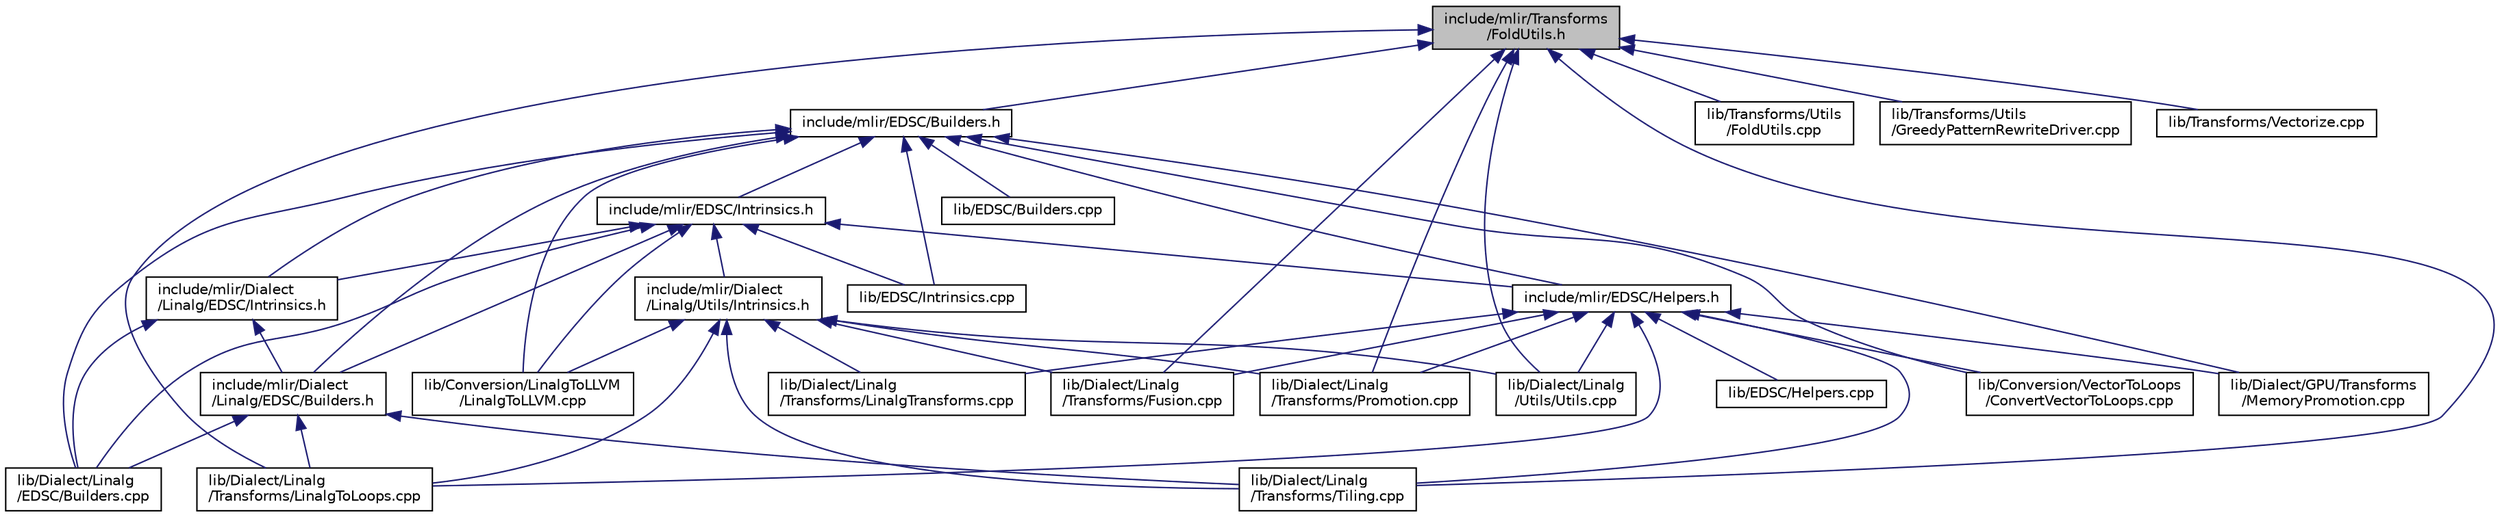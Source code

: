 digraph "include/mlir/Transforms/FoldUtils.h"
{
  bgcolor="transparent";
  edge [fontname="Helvetica",fontsize="10",labelfontname="Helvetica",labelfontsize="10"];
  node [fontname="Helvetica",fontsize="10",shape=record];
  Node49 [label="include/mlir/Transforms\l/FoldUtils.h",height=0.2,width=0.4,color="black", fillcolor="grey75", style="filled", fontcolor="black"];
  Node49 -> Node50 [dir="back",color="midnightblue",fontsize="10",style="solid",fontname="Helvetica"];
  Node50 [label="include/mlir/EDSC/Builders.h",height=0.2,width=0.4,color="black",URL="$EDSC_2Builders_8h.html"];
  Node50 -> Node51 [dir="back",color="midnightblue",fontsize="10",style="solid",fontname="Helvetica"];
  Node51 [label="include/mlir/Dialect\l/Linalg/EDSC/Builders.h",height=0.2,width=0.4,color="black",URL="$Dialect_2Linalg_2EDSC_2Builders_8h.html"];
  Node51 -> Node52 [dir="back",color="midnightblue",fontsize="10",style="solid",fontname="Helvetica"];
  Node52 [label="lib/Dialect/Linalg\l/EDSC/Builders.cpp",height=0.2,width=0.4,color="black",URL="$Dialect_2Linalg_2EDSC_2Builders_8cpp.html"];
  Node51 -> Node53 [dir="back",color="midnightblue",fontsize="10",style="solid",fontname="Helvetica"];
  Node53 [label="lib/Dialect/Linalg\l/Transforms/LinalgToLoops.cpp",height=0.2,width=0.4,color="black",URL="$LinalgToLoops_8cpp.html"];
  Node51 -> Node54 [dir="back",color="midnightblue",fontsize="10",style="solid",fontname="Helvetica"];
  Node54 [label="lib/Dialect/Linalg\l/Transforms/Tiling.cpp",height=0.2,width=0.4,color="black",URL="$Tiling_8cpp.html"];
  Node50 -> Node55 [dir="back",color="midnightblue",fontsize="10",style="solid",fontname="Helvetica"];
  Node55 [label="include/mlir/Dialect\l/Linalg/EDSC/Intrinsics.h",height=0.2,width=0.4,color="black",URL="$Dialect_2Linalg_2EDSC_2Intrinsics_8h.html"];
  Node55 -> Node51 [dir="back",color="midnightblue",fontsize="10",style="solid",fontname="Helvetica"];
  Node55 -> Node52 [dir="back",color="midnightblue",fontsize="10",style="solid",fontname="Helvetica"];
  Node50 -> Node56 [dir="back",color="midnightblue",fontsize="10",style="solid",fontname="Helvetica"];
  Node56 [label="include/mlir/EDSC/Helpers.h",height=0.2,width=0.4,color="black",URL="$Helpers_8h.html"];
  Node56 -> Node57 [dir="back",color="midnightblue",fontsize="10",style="solid",fontname="Helvetica"];
  Node57 [label="lib/Conversion/VectorToLoops\l/ConvertVectorToLoops.cpp",height=0.2,width=0.4,color="black",URL="$ConvertVectorToLoops_8cpp.html"];
  Node56 -> Node58 [dir="back",color="midnightblue",fontsize="10",style="solid",fontname="Helvetica"];
  Node58 [label="lib/Dialect/GPU/Transforms\l/MemoryPromotion.cpp",height=0.2,width=0.4,color="black",URL="$MemoryPromotion_8cpp.html"];
  Node56 -> Node59 [dir="back",color="midnightblue",fontsize="10",style="solid",fontname="Helvetica"];
  Node59 [label="lib/Dialect/Linalg\l/Transforms/Fusion.cpp",height=0.2,width=0.4,color="black",URL="$Fusion_8cpp.html"];
  Node56 -> Node53 [dir="back",color="midnightblue",fontsize="10",style="solid",fontname="Helvetica"];
  Node56 -> Node60 [dir="back",color="midnightblue",fontsize="10",style="solid",fontname="Helvetica"];
  Node60 [label="lib/Dialect/Linalg\l/Transforms/LinalgTransforms.cpp",height=0.2,width=0.4,color="black",URL="$LinalgTransforms_8cpp.html"];
  Node56 -> Node61 [dir="back",color="midnightblue",fontsize="10",style="solid",fontname="Helvetica"];
  Node61 [label="lib/Dialect/Linalg\l/Transforms/Promotion.cpp",height=0.2,width=0.4,color="black",URL="$Promotion_8cpp.html"];
  Node56 -> Node54 [dir="back",color="midnightblue",fontsize="10",style="solid",fontname="Helvetica"];
  Node56 -> Node62 [dir="back",color="midnightblue",fontsize="10",style="solid",fontname="Helvetica"];
  Node62 [label="lib/Dialect/Linalg\l/Utils/Utils.cpp",height=0.2,width=0.4,color="black",URL="$Dialect_2Linalg_2Utils_2Utils_8cpp.html"];
  Node56 -> Node63 [dir="back",color="midnightblue",fontsize="10",style="solid",fontname="Helvetica"];
  Node63 [label="lib/EDSC/Helpers.cpp",height=0.2,width=0.4,color="black",URL="$Helpers_8cpp.html"];
  Node50 -> Node64 [dir="back",color="midnightblue",fontsize="10",style="solid",fontname="Helvetica"];
  Node64 [label="include/mlir/EDSC/Intrinsics.h",height=0.2,width=0.4,color="black",URL="$EDSC_2Intrinsics_8h.html"];
  Node64 -> Node51 [dir="back",color="midnightblue",fontsize="10",style="solid",fontname="Helvetica"];
  Node64 -> Node55 [dir="back",color="midnightblue",fontsize="10",style="solid",fontname="Helvetica"];
  Node64 -> Node65 [dir="back",color="midnightblue",fontsize="10",style="solid",fontname="Helvetica"];
  Node65 [label="include/mlir/Dialect\l/Linalg/Utils/Intrinsics.h",height=0.2,width=0.4,color="black",URL="$Dialect_2Linalg_2Utils_2Intrinsics_8h.html"];
  Node65 -> Node66 [dir="back",color="midnightblue",fontsize="10",style="solid",fontname="Helvetica"];
  Node66 [label="lib/Conversion/LinalgToLLVM\l/LinalgToLLVM.cpp",height=0.2,width=0.4,color="black",URL="$LinalgToLLVM_8cpp.html"];
  Node65 -> Node59 [dir="back",color="midnightblue",fontsize="10",style="solid",fontname="Helvetica"];
  Node65 -> Node53 [dir="back",color="midnightblue",fontsize="10",style="solid",fontname="Helvetica"];
  Node65 -> Node60 [dir="back",color="midnightblue",fontsize="10",style="solid",fontname="Helvetica"];
  Node65 -> Node61 [dir="back",color="midnightblue",fontsize="10",style="solid",fontname="Helvetica"];
  Node65 -> Node54 [dir="back",color="midnightblue",fontsize="10",style="solid",fontname="Helvetica"];
  Node65 -> Node62 [dir="back",color="midnightblue",fontsize="10",style="solid",fontname="Helvetica"];
  Node64 -> Node56 [dir="back",color="midnightblue",fontsize="10",style="solid",fontname="Helvetica"];
  Node64 -> Node66 [dir="back",color="midnightblue",fontsize="10",style="solid",fontname="Helvetica"];
  Node64 -> Node52 [dir="back",color="midnightblue",fontsize="10",style="solid",fontname="Helvetica"];
  Node64 -> Node67 [dir="back",color="midnightblue",fontsize="10",style="solid",fontname="Helvetica"];
  Node67 [label="lib/EDSC/Intrinsics.cpp",height=0.2,width=0.4,color="black",URL="$Intrinsics_8cpp.html"];
  Node50 -> Node66 [dir="back",color="midnightblue",fontsize="10",style="solid",fontname="Helvetica"];
  Node50 -> Node57 [dir="back",color="midnightblue",fontsize="10",style="solid",fontname="Helvetica"];
  Node50 -> Node58 [dir="back",color="midnightblue",fontsize="10",style="solid",fontname="Helvetica"];
  Node50 -> Node52 [dir="back",color="midnightblue",fontsize="10",style="solid",fontname="Helvetica"];
  Node50 -> Node68 [dir="back",color="midnightblue",fontsize="10",style="solid",fontname="Helvetica"];
  Node68 [label="lib/EDSC/Builders.cpp",height=0.2,width=0.4,color="black",URL="$EDSC_2Builders_8cpp.html"];
  Node50 -> Node67 [dir="back",color="midnightblue",fontsize="10",style="solid",fontname="Helvetica"];
  Node49 -> Node59 [dir="back",color="midnightblue",fontsize="10",style="solid",fontname="Helvetica"];
  Node49 -> Node53 [dir="back",color="midnightblue",fontsize="10",style="solid",fontname="Helvetica"];
  Node49 -> Node61 [dir="back",color="midnightblue",fontsize="10",style="solid",fontname="Helvetica"];
  Node49 -> Node54 [dir="back",color="midnightblue",fontsize="10",style="solid",fontname="Helvetica"];
  Node49 -> Node62 [dir="back",color="midnightblue",fontsize="10",style="solid",fontname="Helvetica"];
  Node49 -> Node69 [dir="back",color="midnightblue",fontsize="10",style="solid",fontname="Helvetica"];
  Node69 [label="lib/Transforms/Utils\l/FoldUtils.cpp",height=0.2,width=0.4,color="black",URL="$FoldUtils_8cpp.html"];
  Node49 -> Node70 [dir="back",color="midnightblue",fontsize="10",style="solid",fontname="Helvetica"];
  Node70 [label="lib/Transforms/Utils\l/GreedyPatternRewriteDriver.cpp",height=0.2,width=0.4,color="black",URL="$GreedyPatternRewriteDriver_8cpp.html"];
  Node49 -> Node71 [dir="back",color="midnightblue",fontsize="10",style="solid",fontname="Helvetica"];
  Node71 [label="lib/Transforms/Vectorize.cpp",height=0.2,width=0.4,color="black",URL="$Vectorize_8cpp.html"];
}
